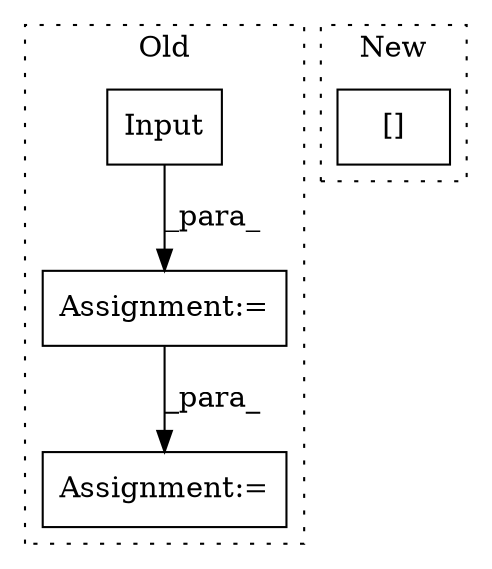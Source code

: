 digraph G {
subgraph cluster0 {
1 [label="Input" a="32" s="6859,6909" l="11,1" shape="box"];
3 [label="Assignment:=" a="7" s="9789" l="2" shape="box"];
4 [label="Assignment:=" a="7" s="6858" l="1" shape="box"];
label = "Old";
style="dotted";
}
subgraph cluster1 {
2 [label="[]" a="2" s="5588,5609" l="9,1" shape="box"];
label = "New";
style="dotted";
}
1 -> 4 [label="_para_"];
4 -> 3 [label="_para_"];
}